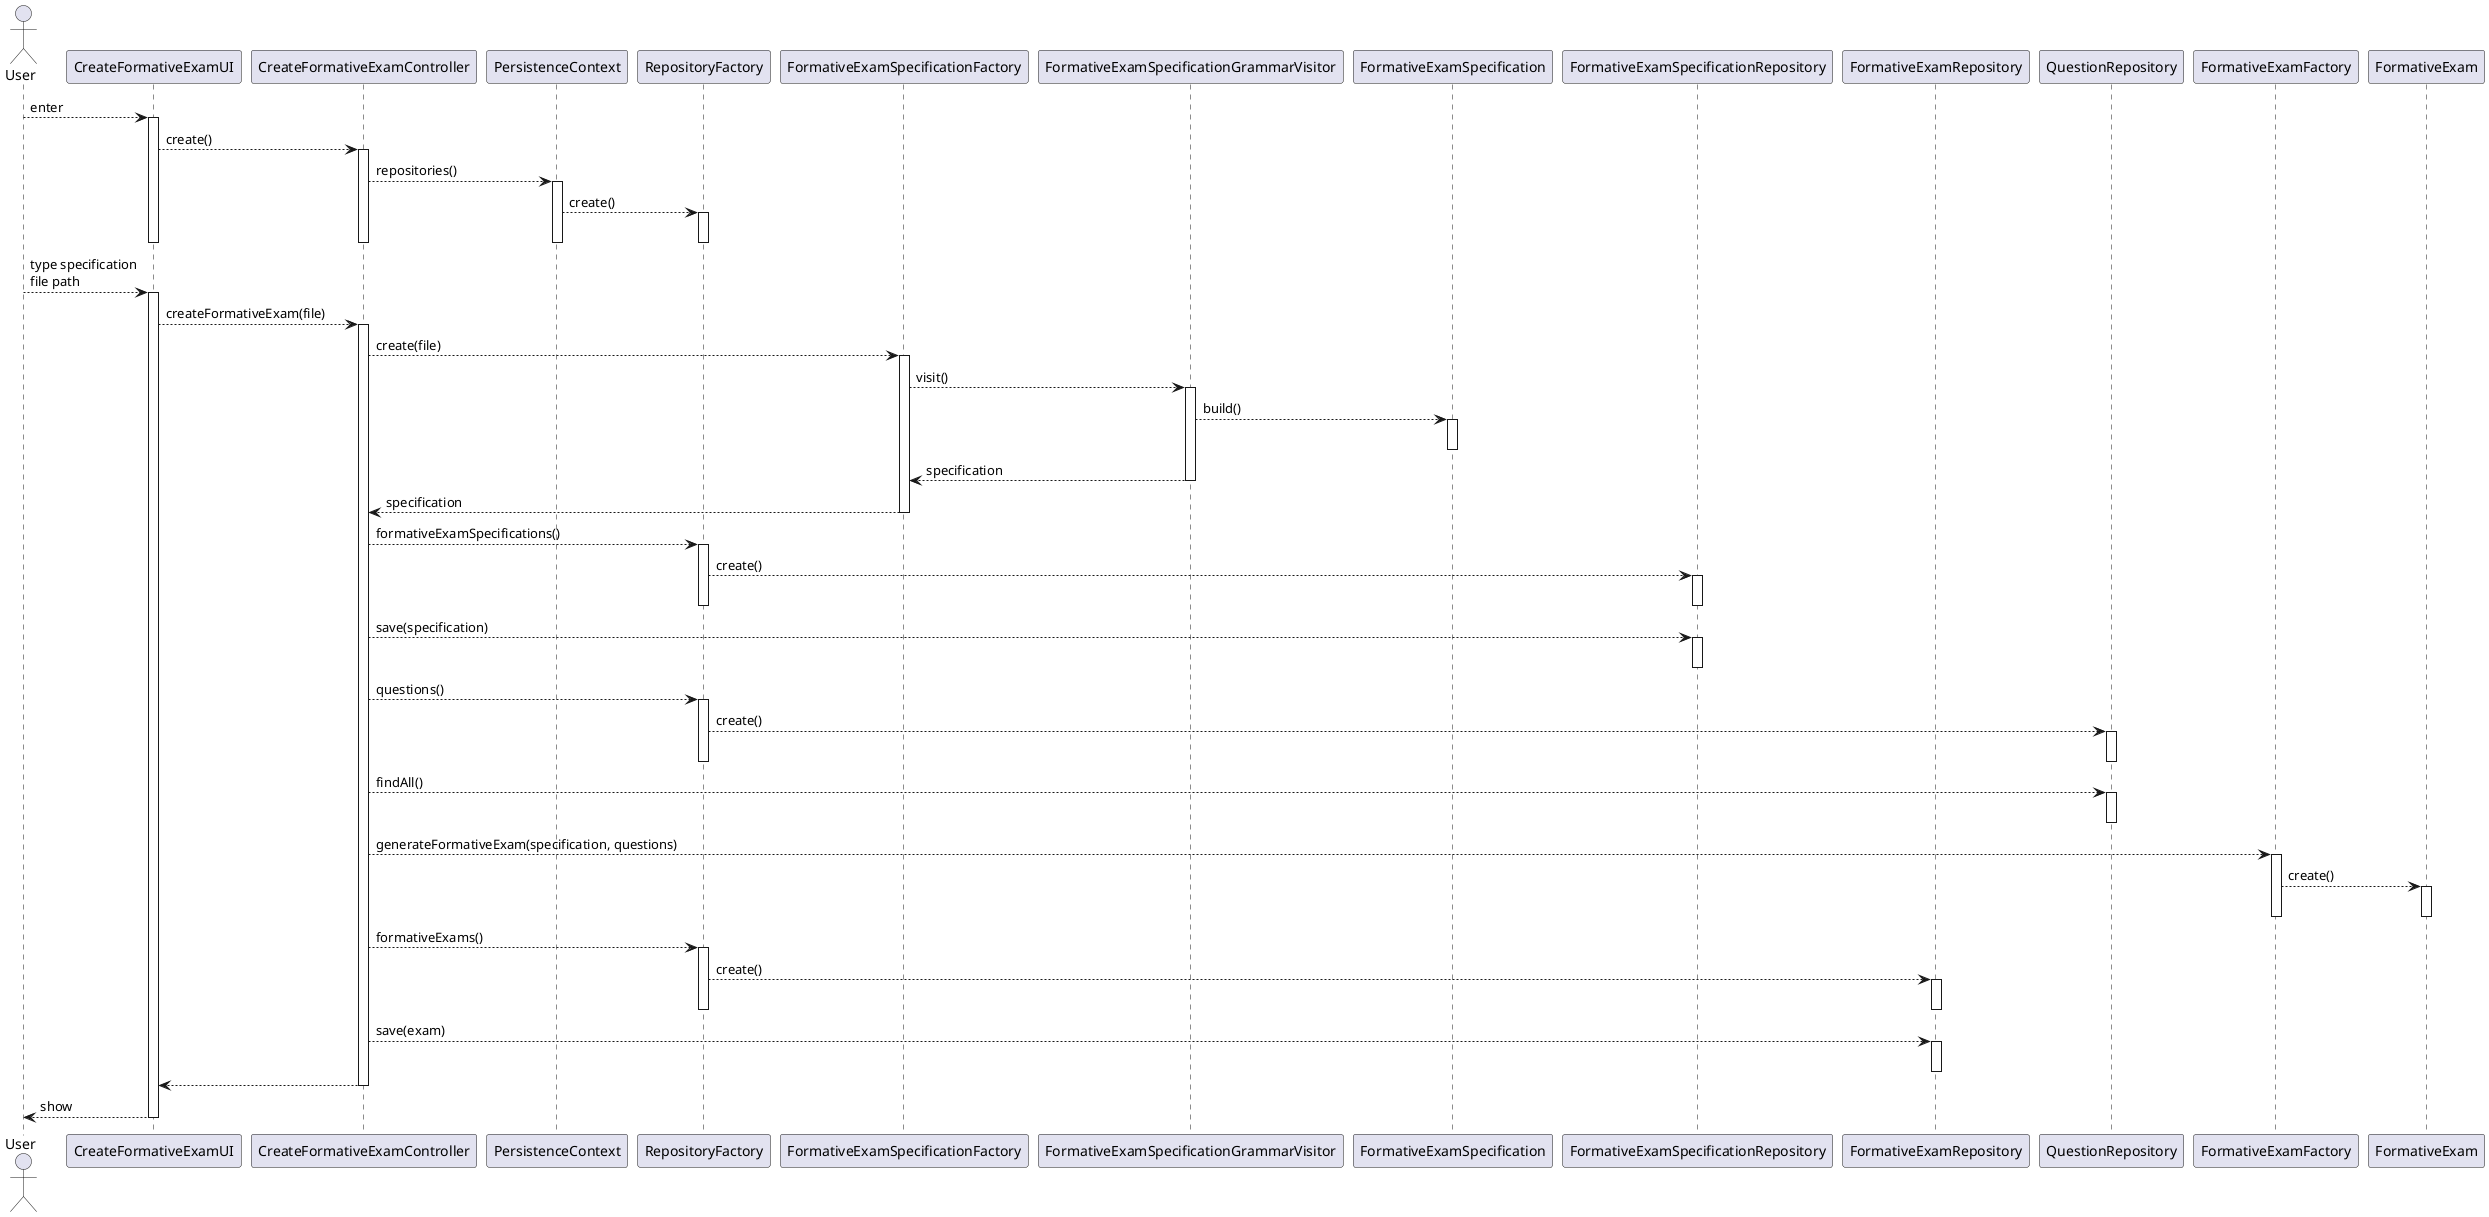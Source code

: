 @startuml

actor User as user
participant CreateFormativeExamUI as ui
participant CreateFormativeExamController as ctrl

participant PersistenceContext as ctx
participant RepositoryFactory as rep_fac

participant FormativeExamSpecificationFactory as fac
participant FormativeExamSpecificationGrammarVisitor as visitor

participant FormativeExamSpecification as spec

participant FormativeExamSpecificationRepository as fes_repo
participant FormativeExamRepository as fe_repo
participant QuestionRepository as q_repo

participant FormativeExamFactory as gen_exam
participant FormativeExam as exam

user --> ui: enter

activate ui

    ui --> ctrl: create()
    activate ctrl
        ctrl --> ctx: repositories()
        activate ctx
            ctx --> rep_fac: create()
            activate rep_fac
            deactivate rep_fac
        deactivate ctx


    deactivate ctrl
deactivate ui

user --> ui: type specification\nfile path

activate ui
    ui --> ctrl: createFormativeExam(file)
    activate ctrl
        ctrl --> fac: create(file)
        activate fac
            fac --> visitor: visit()
            activate visitor
                visitor --> spec: build()

                activate spec
                deactivate spec

                visitor --> fac: specification
            deactivate visitor

            fac --> ctrl: specification
        deactivate fac

        ctrl --> rep_fac: formativeExamSpecifications()
        activate rep_fac
            rep_fac --> fes_repo: create()
            activate fes_repo
            deactivate fes_repo
        deactivate

        ctrl --> fes_repo: save(specification)
        activate fes_repo
        deactivate fes_repo

        ctrl --> rep_fac: questions()
        activate rep_fac
            rep_fac --> q_repo: create()
            activate q_repo
            deactivate q_repo
        deactivate

        ctrl --> q_repo: findAll()
        activate q_repo
        deactivate q_repo

        ctrl --> gen_exam: generateFormativeExam(specification, questions)
        activate gen_exam
            gen_exam --> exam: create()
            activate exam
            deactivate exam
        deactivate gen_exam

        ctrl --> rep_fac: formativeExams()
        activate rep_fac
            rep_fac --> fe_repo: create()
            activate fe_repo
            deactivate fe_repo
        deactivate

        ctrl --> fe_repo: save(exam)
        activate fe_repo
        deactivate fe_repo

        ctrl --> ui
    deactivate ctrl

    ui --> user: show
deactivate ui

@enduml
